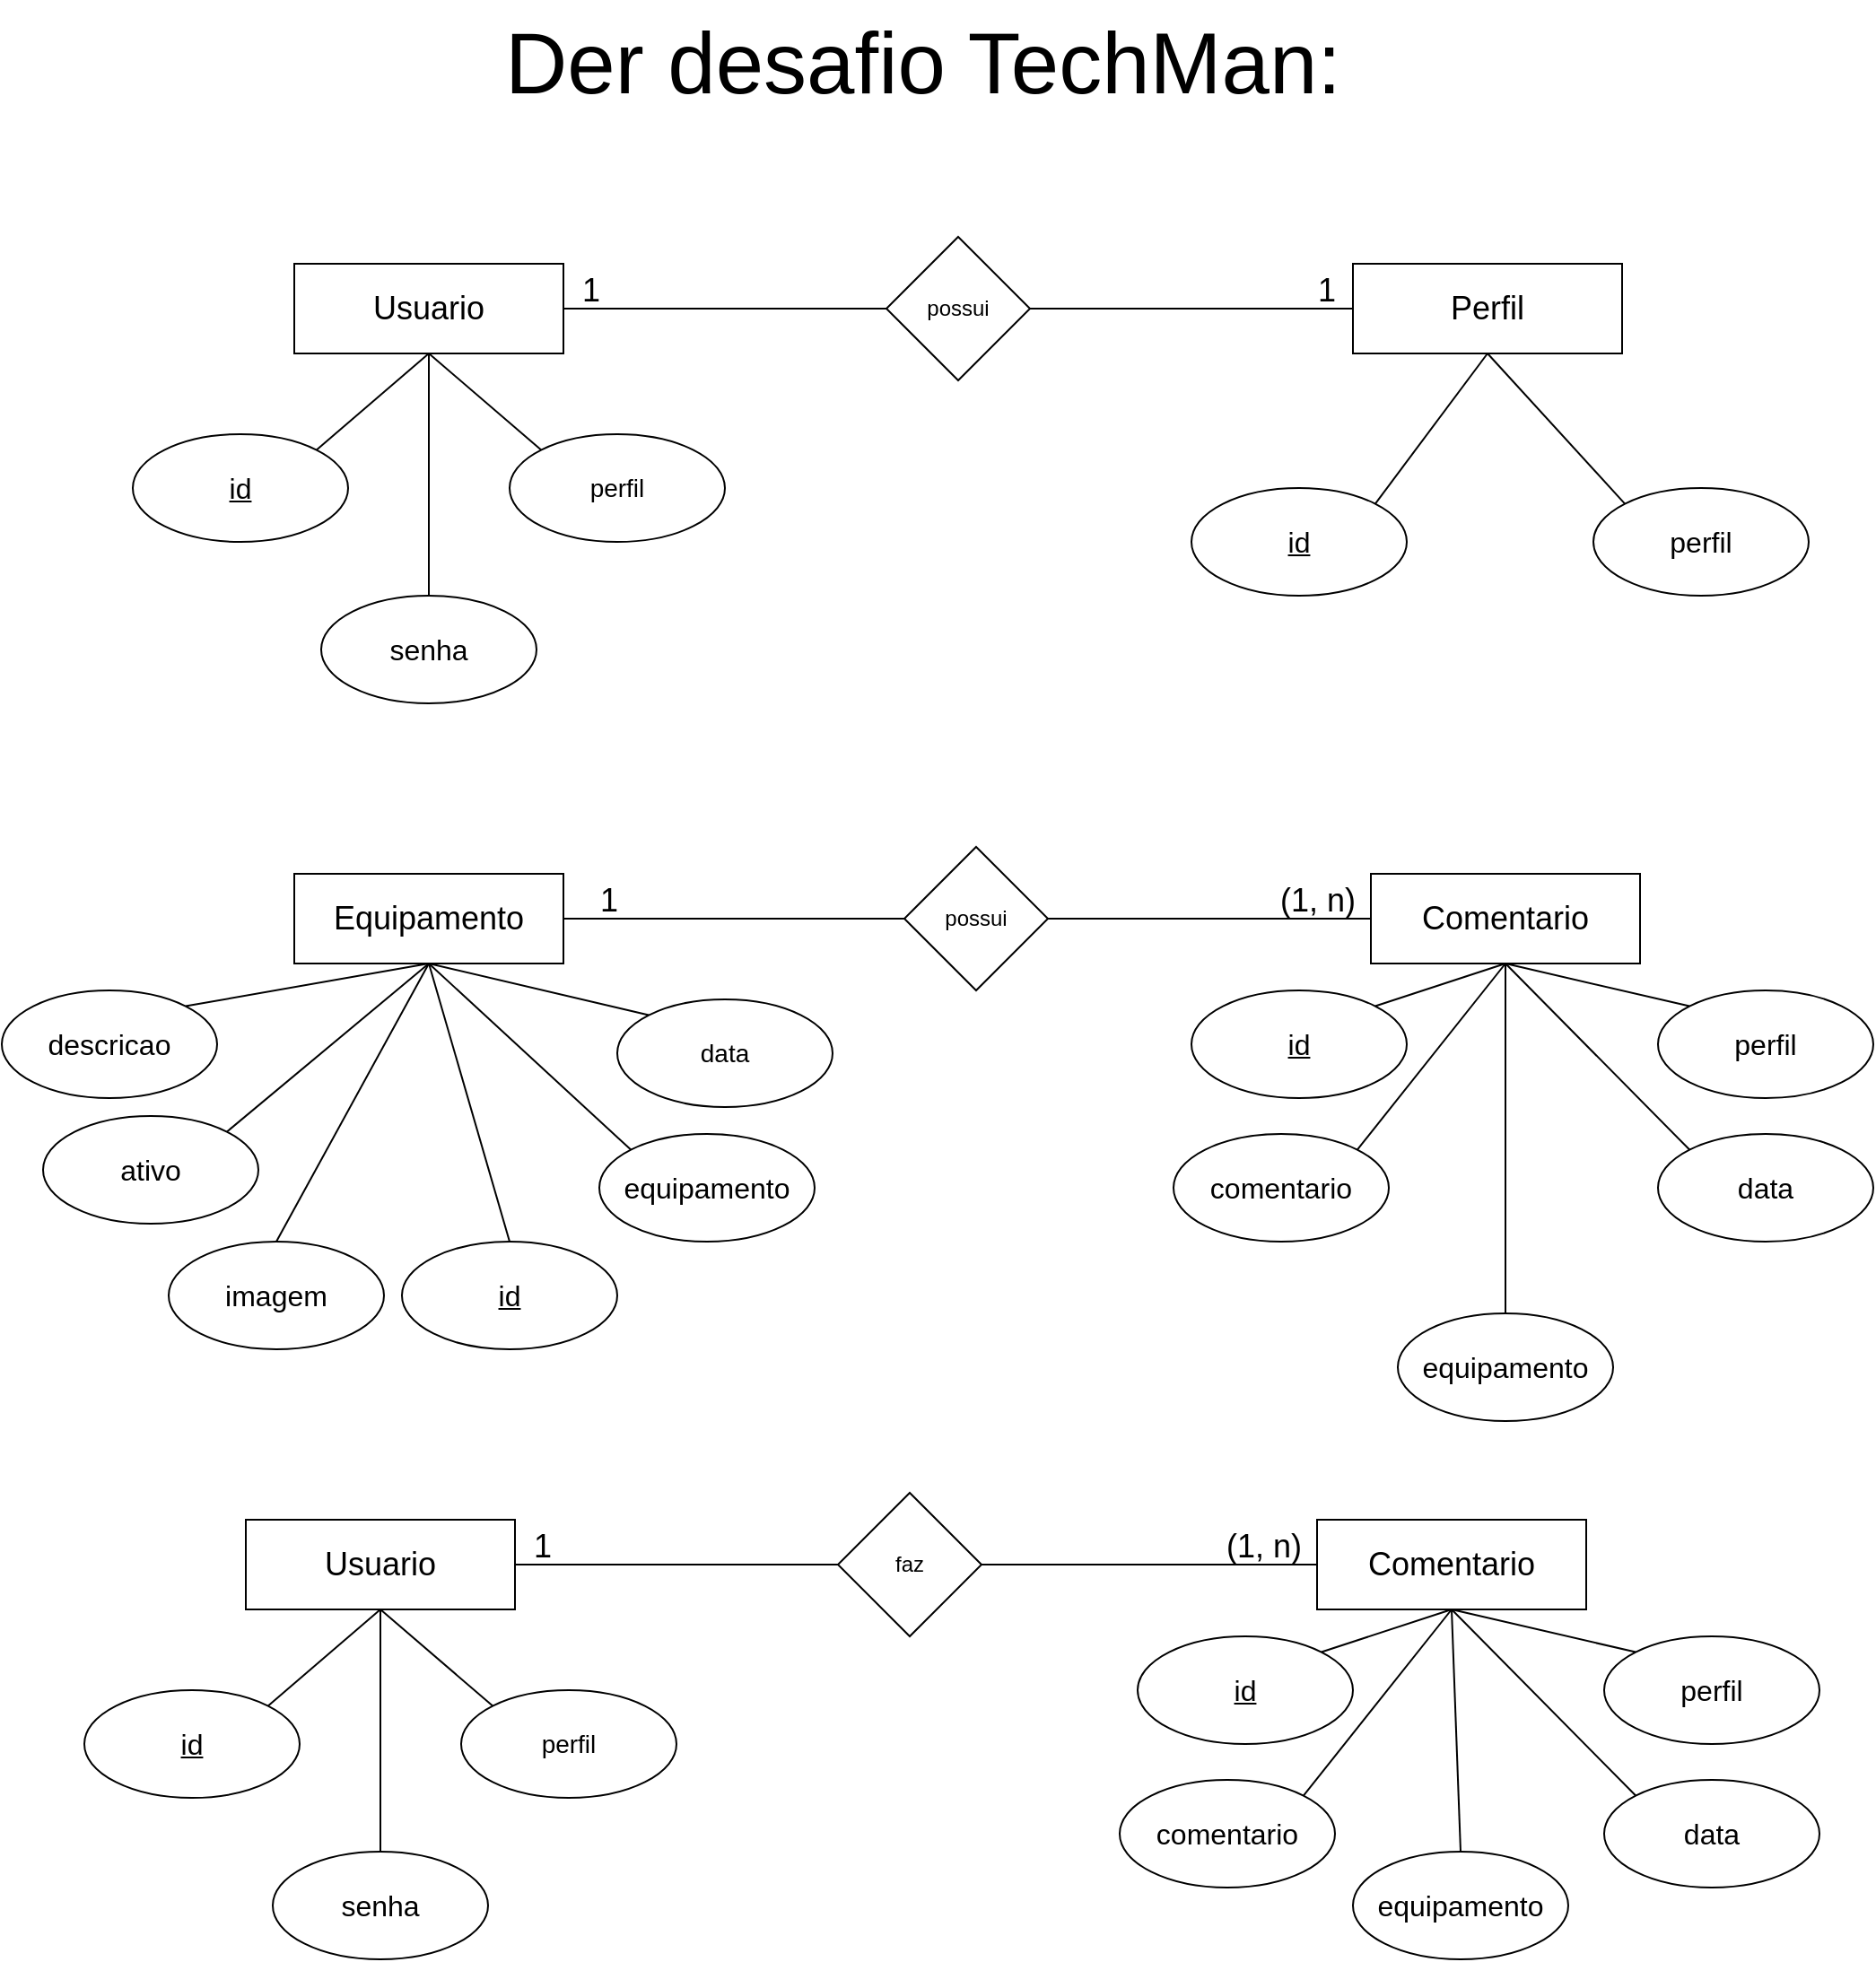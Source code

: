 <mxfile version="21.1.8" type="device">
  <diagram name="Página-1" id="iLrlkgmCJSCl_Zy9NutN">
    <mxGraphModel dx="2261" dy="796" grid="1" gridSize="10" guides="1" tooltips="1" connect="1" arrows="1" fold="1" page="1" pageScale="1" pageWidth="827" pageHeight="1169" math="0" shadow="0">
      <root>
        <mxCell id="0" />
        <mxCell id="1" parent="0" />
        <mxCell id="gboxFFnKf-YxrjdxIKWj-2" value="&lt;font style=&quot;font-size: 18px;&quot;&gt;Perfil&lt;/font&gt;" style="rounded=0;whiteSpace=wrap;html=1;" vertex="1" parent="1">
          <mxGeometry x="220" y="175" width="150" height="50" as="geometry" />
        </mxCell>
        <mxCell id="gboxFFnKf-YxrjdxIKWj-3" value="&lt;font style=&quot;font-size: 18px;&quot;&gt;Usuario&lt;/font&gt;" style="rounded=0;whiteSpace=wrap;html=1;" vertex="1" parent="1">
          <mxGeometry x="-370" y="175" width="150" height="50" as="geometry" />
        </mxCell>
        <mxCell id="gboxFFnKf-YxrjdxIKWj-5" value="&lt;span style=&quot;font-size: 48px;&quot;&gt;Der desafio TechMan:&lt;/span&gt;" style="text;html=1;align=center;verticalAlign=middle;resizable=0;points=[];autosize=1;strokeColor=none;fillColor=none;" vertex="1" parent="1">
          <mxGeometry x="-265" y="28" width="490" height="70" as="geometry" />
        </mxCell>
        <mxCell id="gboxFFnKf-YxrjdxIKWj-6" value="possui" style="rhombus;whiteSpace=wrap;html=1;" vertex="1" parent="1">
          <mxGeometry x="-40" y="160" width="80" height="80" as="geometry" />
        </mxCell>
        <mxCell id="gboxFFnKf-YxrjdxIKWj-9" value="" style="endArrow=none;html=1;rounded=0;exitX=1;exitY=0.5;exitDx=0;exitDy=0;entryX=0;entryY=0.5;entryDx=0;entryDy=0;" edge="1" parent="1" source="gboxFFnKf-YxrjdxIKWj-3" target="gboxFFnKf-YxrjdxIKWj-6">
          <mxGeometry width="50" height="50" relative="1" as="geometry">
            <mxPoint x="10" y="300" as="sourcePoint" />
            <mxPoint x="60" y="250" as="targetPoint" />
          </mxGeometry>
        </mxCell>
        <mxCell id="gboxFFnKf-YxrjdxIKWj-10" value="" style="endArrow=none;html=1;rounded=0;entryX=0;entryY=0.5;entryDx=0;entryDy=0;exitX=1;exitY=0.5;exitDx=0;exitDy=0;" edge="1" parent="1" source="gboxFFnKf-YxrjdxIKWj-6" target="gboxFFnKf-YxrjdxIKWj-2">
          <mxGeometry width="50" height="50" relative="1" as="geometry">
            <mxPoint x="20" y="310" as="sourcePoint" />
            <mxPoint x="70" y="260" as="targetPoint" />
          </mxGeometry>
        </mxCell>
        <mxCell id="gboxFFnKf-YxrjdxIKWj-11" value="&lt;font style=&quot;font-size: 18px;&quot;&gt;1&lt;/font&gt;" style="text;html=1;align=center;verticalAlign=middle;resizable=0;points=[];autosize=1;strokeColor=none;fillColor=none;" vertex="1" parent="1">
          <mxGeometry x="-220" y="170" width="30" height="40" as="geometry" />
        </mxCell>
        <mxCell id="gboxFFnKf-YxrjdxIKWj-12" value="&lt;font style=&quot;font-size: 18px;&quot;&gt;1&lt;/font&gt;" style="text;html=1;align=center;verticalAlign=middle;resizable=0;points=[];autosize=1;strokeColor=none;fillColor=none;" vertex="1" parent="1">
          <mxGeometry x="190" y="170" width="30" height="40" as="geometry" />
        </mxCell>
        <mxCell id="gboxFFnKf-YxrjdxIKWj-13" value="&lt;font size=&quot;3&quot;&gt;perfil&lt;/font&gt;" style="ellipse;whiteSpace=wrap;html=1;" vertex="1" parent="1">
          <mxGeometry x="354" y="300" width="120" height="60" as="geometry" />
        </mxCell>
        <mxCell id="gboxFFnKf-YxrjdxIKWj-14" value="&lt;font size=&quot;3&quot;&gt;&lt;u&gt;id&lt;/u&gt;&lt;/font&gt;" style="ellipse;whiteSpace=wrap;html=1;" vertex="1" parent="1">
          <mxGeometry x="-460" y="270" width="120" height="60" as="geometry" />
        </mxCell>
        <mxCell id="gboxFFnKf-YxrjdxIKWj-15" value="&lt;font style=&quot;font-size: 14px;&quot;&gt;perfil&lt;/font&gt;" style="ellipse;whiteSpace=wrap;html=1;" vertex="1" parent="1">
          <mxGeometry x="-250" y="270" width="120" height="60" as="geometry" />
        </mxCell>
        <mxCell id="gboxFFnKf-YxrjdxIKWj-16" value="&lt;font size=&quot;3&quot;&gt;senha&lt;/font&gt;" style="ellipse;whiteSpace=wrap;html=1;" vertex="1" parent="1">
          <mxGeometry x="-355" y="360" width="120" height="60" as="geometry" />
        </mxCell>
        <mxCell id="gboxFFnKf-YxrjdxIKWj-17" value="&lt;font size=&quot;3&quot;&gt;&lt;u&gt;id&lt;/u&gt;&lt;/font&gt;" style="ellipse;whiteSpace=wrap;html=1;" vertex="1" parent="1">
          <mxGeometry x="130" y="300" width="120" height="60" as="geometry" />
        </mxCell>
        <mxCell id="gboxFFnKf-YxrjdxIKWj-18" value="" style="endArrow=none;html=1;rounded=0;entryX=0;entryY=0;entryDx=0;entryDy=0;exitX=0.5;exitY=1;exitDx=0;exitDy=0;" edge="1" parent="1" source="gboxFFnKf-YxrjdxIKWj-3" target="gboxFFnKf-YxrjdxIKWj-15">
          <mxGeometry width="50" height="50" relative="1" as="geometry">
            <mxPoint x="-290" y="230" as="sourcePoint" />
            <mxPoint x="230" y="210" as="targetPoint" />
          </mxGeometry>
        </mxCell>
        <mxCell id="gboxFFnKf-YxrjdxIKWj-19" value="" style="endArrow=none;html=1;rounded=0;entryX=1;entryY=0;entryDx=0;entryDy=0;exitX=0.5;exitY=1;exitDx=0;exitDy=0;" edge="1" parent="1" source="gboxFFnKf-YxrjdxIKWj-3" target="gboxFFnKf-YxrjdxIKWj-14">
          <mxGeometry width="50" height="50" relative="1" as="geometry">
            <mxPoint x="60" y="220" as="sourcePoint" />
            <mxPoint x="240" y="220" as="targetPoint" />
          </mxGeometry>
        </mxCell>
        <mxCell id="gboxFFnKf-YxrjdxIKWj-20" value="" style="endArrow=none;html=1;rounded=0;entryX=0.5;entryY=0;entryDx=0;entryDy=0;exitX=0.5;exitY=1;exitDx=0;exitDy=0;" edge="1" parent="1" source="gboxFFnKf-YxrjdxIKWj-3" target="gboxFFnKf-YxrjdxIKWj-16">
          <mxGeometry width="50" height="50" relative="1" as="geometry">
            <mxPoint x="70" y="230" as="sourcePoint" />
            <mxPoint x="250" y="230" as="targetPoint" />
          </mxGeometry>
        </mxCell>
        <mxCell id="gboxFFnKf-YxrjdxIKWj-21" value="" style="endArrow=none;html=1;rounded=0;entryX=0.5;entryY=1;entryDx=0;entryDy=0;exitX=1;exitY=0;exitDx=0;exitDy=0;" edge="1" parent="1" source="gboxFFnKf-YxrjdxIKWj-17" target="gboxFFnKf-YxrjdxIKWj-2">
          <mxGeometry width="50" height="50" relative="1" as="geometry">
            <mxPoint x="50" y="210" as="sourcePoint" />
            <mxPoint x="230" y="210" as="targetPoint" />
          </mxGeometry>
        </mxCell>
        <mxCell id="gboxFFnKf-YxrjdxIKWj-22" value="" style="endArrow=none;html=1;rounded=0;entryX=0.5;entryY=1;entryDx=0;entryDy=0;exitX=0;exitY=0;exitDx=0;exitDy=0;" edge="1" parent="1" source="gboxFFnKf-YxrjdxIKWj-13" target="gboxFFnKf-YxrjdxIKWj-2">
          <mxGeometry width="50" height="50" relative="1" as="geometry">
            <mxPoint x="60" y="220" as="sourcePoint" />
            <mxPoint x="240" y="220" as="targetPoint" />
          </mxGeometry>
        </mxCell>
        <mxCell id="gboxFFnKf-YxrjdxIKWj-24" value="&lt;font style=&quot;font-size: 18px;&quot;&gt;Comentario&lt;/font&gt;" style="rounded=0;whiteSpace=wrap;html=1;" vertex="1" parent="1">
          <mxGeometry x="230" y="515" width="150" height="50" as="geometry" />
        </mxCell>
        <mxCell id="gboxFFnKf-YxrjdxIKWj-25" value="&lt;font style=&quot;font-size: 18px;&quot;&gt;Equipamento&lt;/font&gt;" style="rounded=0;whiteSpace=wrap;html=1;" vertex="1" parent="1">
          <mxGeometry x="-370" y="515" width="150" height="50" as="geometry" />
        </mxCell>
        <mxCell id="gboxFFnKf-YxrjdxIKWj-26" value="possui" style="rhombus;whiteSpace=wrap;html=1;" vertex="1" parent="1">
          <mxGeometry x="-30" y="500" width="80" height="80" as="geometry" />
        </mxCell>
        <mxCell id="gboxFFnKf-YxrjdxIKWj-27" value="" style="endArrow=none;html=1;rounded=0;exitX=1;exitY=0.5;exitDx=0;exitDy=0;entryX=0;entryY=0.5;entryDx=0;entryDy=0;" edge="1" parent="1" source="gboxFFnKf-YxrjdxIKWj-25" target="gboxFFnKf-YxrjdxIKWj-26">
          <mxGeometry width="50" height="50" relative="1" as="geometry">
            <mxPoint x="20" y="640" as="sourcePoint" />
            <mxPoint x="70" y="590" as="targetPoint" />
          </mxGeometry>
        </mxCell>
        <mxCell id="gboxFFnKf-YxrjdxIKWj-28" value="" style="endArrow=none;html=1;rounded=0;entryX=0;entryY=0.5;entryDx=0;entryDy=0;exitX=1;exitY=0.5;exitDx=0;exitDy=0;" edge="1" parent="1" source="gboxFFnKf-YxrjdxIKWj-26" target="gboxFFnKf-YxrjdxIKWj-24">
          <mxGeometry width="50" height="50" relative="1" as="geometry">
            <mxPoint x="30" y="650" as="sourcePoint" />
            <mxPoint x="80" y="600" as="targetPoint" />
          </mxGeometry>
        </mxCell>
        <mxCell id="gboxFFnKf-YxrjdxIKWj-29" value="&lt;font style=&quot;font-size: 18px;&quot;&gt;1&lt;/font&gt;" style="text;html=1;align=center;verticalAlign=middle;resizable=0;points=[];autosize=1;strokeColor=none;fillColor=none;" vertex="1" parent="1">
          <mxGeometry x="-210" y="510" width="30" height="40" as="geometry" />
        </mxCell>
        <mxCell id="gboxFFnKf-YxrjdxIKWj-30" value="&lt;font style=&quot;font-size: 18px;&quot;&gt;(1, n)&lt;/font&gt;" style="text;html=1;align=center;verticalAlign=middle;resizable=0;points=[];autosize=1;strokeColor=none;fillColor=none;" vertex="1" parent="1">
          <mxGeometry x="165" y="510" width="70" height="40" as="geometry" />
        </mxCell>
        <mxCell id="gboxFFnKf-YxrjdxIKWj-31" value="&lt;font size=&quot;3&quot;&gt;perfil&lt;/font&gt;" style="ellipse;whiteSpace=wrap;html=1;" vertex="1" parent="1">
          <mxGeometry x="390" y="580" width="120" height="60" as="geometry" />
        </mxCell>
        <mxCell id="gboxFFnKf-YxrjdxIKWj-32" value="&lt;font size=&quot;3&quot;&gt;descricao&lt;/font&gt;" style="ellipse;whiteSpace=wrap;html=1;" vertex="1" parent="1">
          <mxGeometry x="-533" y="580" width="120" height="60" as="geometry" />
        </mxCell>
        <mxCell id="gboxFFnKf-YxrjdxIKWj-33" value="&lt;font style=&quot;font-size: 14px;&quot;&gt;data&lt;/font&gt;" style="ellipse;whiteSpace=wrap;html=1;" vertex="1" parent="1">
          <mxGeometry x="-190" y="585" width="120" height="60" as="geometry" />
        </mxCell>
        <mxCell id="gboxFFnKf-YxrjdxIKWj-34" value="&lt;font size=&quot;3&quot;&gt;ativo&lt;/font&gt;" style="ellipse;whiteSpace=wrap;html=1;" vertex="1" parent="1">
          <mxGeometry x="-510" y="650" width="120" height="60" as="geometry" />
        </mxCell>
        <mxCell id="gboxFFnKf-YxrjdxIKWj-35" value="&lt;font size=&quot;3&quot;&gt;&lt;u&gt;id&lt;/u&gt;&lt;/font&gt;" style="ellipse;whiteSpace=wrap;html=1;" vertex="1" parent="1">
          <mxGeometry x="130" y="580" width="120" height="60" as="geometry" />
        </mxCell>
        <mxCell id="gboxFFnKf-YxrjdxIKWj-36" value="" style="endArrow=none;html=1;rounded=0;entryX=0;entryY=0;entryDx=0;entryDy=0;exitX=0.5;exitY=1;exitDx=0;exitDy=0;" edge="1" parent="1" source="gboxFFnKf-YxrjdxIKWj-25" target="gboxFFnKf-YxrjdxIKWj-33">
          <mxGeometry width="50" height="50" relative="1" as="geometry">
            <mxPoint x="-280" y="570" as="sourcePoint" />
            <mxPoint x="240" y="550" as="targetPoint" />
          </mxGeometry>
        </mxCell>
        <mxCell id="gboxFFnKf-YxrjdxIKWj-37" value="" style="endArrow=none;html=1;rounded=0;entryX=1;entryY=0;entryDx=0;entryDy=0;exitX=0.5;exitY=1;exitDx=0;exitDy=0;" edge="1" parent="1" source="gboxFFnKf-YxrjdxIKWj-25" target="gboxFFnKf-YxrjdxIKWj-32">
          <mxGeometry width="50" height="50" relative="1" as="geometry">
            <mxPoint x="70" y="560" as="sourcePoint" />
            <mxPoint x="250" y="560" as="targetPoint" />
          </mxGeometry>
        </mxCell>
        <mxCell id="gboxFFnKf-YxrjdxIKWj-38" value="" style="endArrow=none;html=1;rounded=0;entryX=1;entryY=0;entryDx=0;entryDy=0;exitX=0.5;exitY=1;exitDx=0;exitDy=0;" edge="1" parent="1" source="gboxFFnKf-YxrjdxIKWj-25" target="gboxFFnKf-YxrjdxIKWj-34">
          <mxGeometry width="50" height="50" relative="1" as="geometry">
            <mxPoint x="80" y="570" as="sourcePoint" />
            <mxPoint x="260" y="570" as="targetPoint" />
          </mxGeometry>
        </mxCell>
        <mxCell id="gboxFFnKf-YxrjdxIKWj-39" value="" style="endArrow=none;html=1;rounded=0;entryX=0.5;entryY=1;entryDx=0;entryDy=0;exitX=1;exitY=0;exitDx=0;exitDy=0;" edge="1" parent="1" source="gboxFFnKf-YxrjdxIKWj-35" target="gboxFFnKf-YxrjdxIKWj-24">
          <mxGeometry width="50" height="50" relative="1" as="geometry">
            <mxPoint x="60" y="550" as="sourcePoint" />
            <mxPoint x="240" y="550" as="targetPoint" />
          </mxGeometry>
        </mxCell>
        <mxCell id="gboxFFnKf-YxrjdxIKWj-40" value="" style="endArrow=none;html=1;rounded=0;entryX=0.5;entryY=1;entryDx=0;entryDy=0;exitX=0;exitY=0;exitDx=0;exitDy=0;" edge="1" parent="1" source="gboxFFnKf-YxrjdxIKWj-31" target="gboxFFnKf-YxrjdxIKWj-24">
          <mxGeometry width="50" height="50" relative="1" as="geometry">
            <mxPoint x="70" y="560" as="sourcePoint" />
            <mxPoint x="250" y="560" as="targetPoint" />
          </mxGeometry>
        </mxCell>
        <mxCell id="gboxFFnKf-YxrjdxIKWj-41" value="&lt;font size=&quot;3&quot;&gt;&lt;u&gt;id&lt;/u&gt;&lt;/font&gt;" style="ellipse;whiteSpace=wrap;html=1;" vertex="1" parent="1">
          <mxGeometry x="-310" y="720" width="120" height="60" as="geometry" />
        </mxCell>
        <mxCell id="gboxFFnKf-YxrjdxIKWj-42" value="&lt;font size=&quot;3&quot;&gt;equipamento&lt;/font&gt;" style="ellipse;whiteSpace=wrap;html=1;" vertex="1" parent="1">
          <mxGeometry x="-200" y="660" width="120" height="60" as="geometry" />
        </mxCell>
        <mxCell id="gboxFFnKf-YxrjdxIKWj-43" value="&lt;font size=&quot;3&quot;&gt;imagem&lt;/font&gt;" style="ellipse;whiteSpace=wrap;html=1;" vertex="1" parent="1">
          <mxGeometry x="-440" y="720" width="120" height="60" as="geometry" />
        </mxCell>
        <mxCell id="gboxFFnKf-YxrjdxIKWj-44" value="" style="endArrow=none;html=1;rounded=0;entryX=0;entryY=0;entryDx=0;entryDy=0;exitX=0.5;exitY=1;exitDx=0;exitDy=0;" edge="1" parent="1" source="gboxFFnKf-YxrjdxIKWj-25" target="gboxFFnKf-YxrjdxIKWj-42">
          <mxGeometry width="50" height="50" relative="1" as="geometry">
            <mxPoint x="-430" y="520" as="sourcePoint" />
            <mxPoint x="-338" y="629" as="targetPoint" />
          </mxGeometry>
        </mxCell>
        <mxCell id="gboxFFnKf-YxrjdxIKWj-45" value="" style="endArrow=none;html=1;rounded=0;entryX=0.5;entryY=0;entryDx=0;entryDy=0;exitX=0.5;exitY=1;exitDx=0;exitDy=0;" edge="1" parent="1" source="gboxFFnKf-YxrjdxIKWj-25" target="gboxFFnKf-YxrjdxIKWj-43">
          <mxGeometry width="50" height="50" relative="1" as="geometry">
            <mxPoint x="-470" y="590" as="sourcePoint" />
            <mxPoint x="-328" y="639" as="targetPoint" />
          </mxGeometry>
        </mxCell>
        <mxCell id="gboxFFnKf-YxrjdxIKWj-46" value="" style="endArrow=none;html=1;rounded=0;entryX=0.5;entryY=0;entryDx=0;entryDy=0;exitX=0.5;exitY=1;exitDx=0;exitDy=0;" edge="1" parent="1" source="gboxFFnKf-YxrjdxIKWj-25" target="gboxFFnKf-YxrjdxIKWj-41">
          <mxGeometry width="50" height="50" relative="1" as="geometry">
            <mxPoint x="-520" y="440" as="sourcePoint" />
            <mxPoint x="-318" y="649" as="targetPoint" />
          </mxGeometry>
        </mxCell>
        <mxCell id="gboxFFnKf-YxrjdxIKWj-50" value="&lt;font size=&quot;3&quot;&gt;data&lt;/font&gt;" style="ellipse;whiteSpace=wrap;html=1;" vertex="1" parent="1">
          <mxGeometry x="390" y="660" width="120" height="60" as="geometry" />
        </mxCell>
        <mxCell id="gboxFFnKf-YxrjdxIKWj-51" value="&lt;font size=&quot;3&quot;&gt;equipamento&lt;/font&gt;" style="ellipse;whiteSpace=wrap;html=1;" vertex="1" parent="1">
          <mxGeometry x="245" y="760" width="120" height="60" as="geometry" />
        </mxCell>
        <mxCell id="gboxFFnKf-YxrjdxIKWj-52" value="&lt;font size=&quot;3&quot;&gt;comentario&lt;/font&gt;" style="ellipse;whiteSpace=wrap;html=1;" vertex="1" parent="1">
          <mxGeometry x="120" y="660" width="120" height="60" as="geometry" />
        </mxCell>
        <mxCell id="gboxFFnKf-YxrjdxIKWj-53" value="" style="endArrow=none;html=1;rounded=0;entryX=0.5;entryY=1;entryDx=0;entryDy=0;exitX=1;exitY=0;exitDx=0;exitDy=0;" edge="1" parent="1" source="gboxFFnKf-YxrjdxIKWj-52" target="gboxFFnKf-YxrjdxIKWj-24">
          <mxGeometry width="50" height="50" relative="1" as="geometry">
            <mxPoint x="252" y="659" as="sourcePoint" />
            <mxPoint x="315" y="575" as="targetPoint" />
          </mxGeometry>
        </mxCell>
        <mxCell id="gboxFFnKf-YxrjdxIKWj-54" value="" style="endArrow=none;html=1;rounded=0;entryX=0.5;entryY=1;entryDx=0;entryDy=0;exitX=0;exitY=0;exitDx=0;exitDy=0;" edge="1" parent="1" source="gboxFFnKf-YxrjdxIKWj-50" target="gboxFFnKf-YxrjdxIKWj-24">
          <mxGeometry width="50" height="50" relative="1" as="geometry">
            <mxPoint x="530" y="774" as="sourcePoint" />
            <mxPoint x="593" y="690" as="targetPoint" />
          </mxGeometry>
        </mxCell>
        <mxCell id="gboxFFnKf-YxrjdxIKWj-55" value="" style="endArrow=none;html=1;rounded=0;entryX=0.5;entryY=1;entryDx=0;entryDy=0;exitX=0.5;exitY=0;exitDx=0;exitDy=0;" edge="1" parent="1" source="gboxFFnKf-YxrjdxIKWj-51" target="gboxFFnKf-YxrjdxIKWj-24">
          <mxGeometry width="50" height="50" relative="1" as="geometry">
            <mxPoint x="430" y="764" as="sourcePoint" />
            <mxPoint x="493" y="680" as="targetPoint" />
          </mxGeometry>
        </mxCell>
        <mxCell id="gboxFFnKf-YxrjdxIKWj-57" value="&lt;font style=&quot;font-size: 18px;&quot;&gt;Usuario&lt;/font&gt;" style="rounded=0;whiteSpace=wrap;html=1;" vertex="1" parent="1">
          <mxGeometry x="-397" y="875" width="150" height="50" as="geometry" />
        </mxCell>
        <mxCell id="gboxFFnKf-YxrjdxIKWj-58" value="faz" style="rhombus;whiteSpace=wrap;html=1;" vertex="1" parent="1">
          <mxGeometry x="-67" y="860" width="80" height="80" as="geometry" />
        </mxCell>
        <mxCell id="gboxFFnKf-YxrjdxIKWj-59" value="" style="endArrow=none;html=1;rounded=0;exitX=1;exitY=0.5;exitDx=0;exitDy=0;entryX=0;entryY=0.5;entryDx=0;entryDy=0;" edge="1" parent="1" source="gboxFFnKf-YxrjdxIKWj-57" target="gboxFFnKf-YxrjdxIKWj-58">
          <mxGeometry width="50" height="50" relative="1" as="geometry">
            <mxPoint x="-17" y="1000" as="sourcePoint" />
            <mxPoint x="33" y="950" as="targetPoint" />
          </mxGeometry>
        </mxCell>
        <mxCell id="gboxFFnKf-YxrjdxIKWj-61" value="&lt;font style=&quot;font-size: 18px;&quot;&gt;1&lt;/font&gt;" style="text;html=1;align=center;verticalAlign=middle;resizable=0;points=[];autosize=1;strokeColor=none;fillColor=none;" vertex="1" parent="1">
          <mxGeometry x="-247" y="870" width="30" height="40" as="geometry" />
        </mxCell>
        <mxCell id="gboxFFnKf-YxrjdxIKWj-64" value="&lt;font size=&quot;3&quot;&gt;&lt;u&gt;id&lt;/u&gt;&lt;/font&gt;" style="ellipse;whiteSpace=wrap;html=1;" vertex="1" parent="1">
          <mxGeometry x="-487" y="970" width="120" height="60" as="geometry" />
        </mxCell>
        <mxCell id="gboxFFnKf-YxrjdxIKWj-65" value="&lt;font style=&quot;font-size: 14px;&quot;&gt;perfil&lt;/font&gt;" style="ellipse;whiteSpace=wrap;html=1;" vertex="1" parent="1">
          <mxGeometry x="-277" y="970" width="120" height="60" as="geometry" />
        </mxCell>
        <mxCell id="gboxFFnKf-YxrjdxIKWj-66" value="&lt;font size=&quot;3&quot;&gt;senha&lt;/font&gt;" style="ellipse;whiteSpace=wrap;html=1;" vertex="1" parent="1">
          <mxGeometry x="-382" y="1060" width="120" height="60" as="geometry" />
        </mxCell>
        <mxCell id="gboxFFnKf-YxrjdxIKWj-68" value="" style="endArrow=none;html=1;rounded=0;entryX=0;entryY=0;entryDx=0;entryDy=0;exitX=0.5;exitY=1;exitDx=0;exitDy=0;" edge="1" parent="1" source="gboxFFnKf-YxrjdxIKWj-57" target="gboxFFnKf-YxrjdxIKWj-65">
          <mxGeometry width="50" height="50" relative="1" as="geometry">
            <mxPoint x="-317" y="930" as="sourcePoint" />
            <mxPoint x="203" y="910" as="targetPoint" />
          </mxGeometry>
        </mxCell>
        <mxCell id="gboxFFnKf-YxrjdxIKWj-69" value="" style="endArrow=none;html=1;rounded=0;entryX=1;entryY=0;entryDx=0;entryDy=0;exitX=0.5;exitY=1;exitDx=0;exitDy=0;" edge="1" parent="1" source="gboxFFnKf-YxrjdxIKWj-57" target="gboxFFnKf-YxrjdxIKWj-64">
          <mxGeometry width="50" height="50" relative="1" as="geometry">
            <mxPoint x="33" y="920" as="sourcePoint" />
            <mxPoint x="213" y="920" as="targetPoint" />
          </mxGeometry>
        </mxCell>
        <mxCell id="gboxFFnKf-YxrjdxIKWj-70" value="" style="endArrow=none;html=1;rounded=0;entryX=0.5;entryY=0;entryDx=0;entryDy=0;exitX=0.5;exitY=1;exitDx=0;exitDy=0;" edge="1" parent="1" source="gboxFFnKf-YxrjdxIKWj-57" target="gboxFFnKf-YxrjdxIKWj-66">
          <mxGeometry width="50" height="50" relative="1" as="geometry">
            <mxPoint x="43" y="930" as="sourcePoint" />
            <mxPoint x="223" y="930" as="targetPoint" />
          </mxGeometry>
        </mxCell>
        <mxCell id="gboxFFnKf-YxrjdxIKWj-86" value="&lt;font style=&quot;font-size: 18px;&quot;&gt;Comentario&lt;/font&gt;" style="rounded=0;whiteSpace=wrap;html=1;" vertex="1" parent="1">
          <mxGeometry x="200" y="875" width="150" height="50" as="geometry" />
        </mxCell>
        <mxCell id="gboxFFnKf-YxrjdxIKWj-87" value="" style="endArrow=none;html=1;rounded=0;entryX=0;entryY=0.5;entryDx=0;entryDy=0;exitX=1;exitY=0.5;exitDx=0;exitDy=0;" edge="1" parent="1" target="gboxFFnKf-YxrjdxIKWj-86" source="gboxFFnKf-YxrjdxIKWj-58">
          <mxGeometry width="50" height="50" relative="1" as="geometry">
            <mxPoint x="20" y="900" as="sourcePoint" />
            <mxPoint x="50" y="960" as="targetPoint" />
          </mxGeometry>
        </mxCell>
        <mxCell id="gboxFFnKf-YxrjdxIKWj-88" value="&lt;font style=&quot;font-size: 18px;&quot;&gt;(1, n)&lt;/font&gt;" style="text;html=1;align=center;verticalAlign=middle;resizable=0;points=[];autosize=1;strokeColor=none;fillColor=none;" vertex="1" parent="1">
          <mxGeometry x="135" y="870" width="70" height="40" as="geometry" />
        </mxCell>
        <mxCell id="gboxFFnKf-YxrjdxIKWj-89" value="&lt;font size=&quot;3&quot;&gt;perfil&lt;/font&gt;" style="ellipse;whiteSpace=wrap;html=1;" vertex="1" parent="1">
          <mxGeometry x="360" y="940" width="120" height="60" as="geometry" />
        </mxCell>
        <mxCell id="gboxFFnKf-YxrjdxIKWj-90" value="&lt;font size=&quot;3&quot;&gt;&lt;u&gt;id&lt;/u&gt;&lt;/font&gt;" style="ellipse;whiteSpace=wrap;html=1;" vertex="1" parent="1">
          <mxGeometry x="100" y="940" width="120" height="60" as="geometry" />
        </mxCell>
        <mxCell id="gboxFFnKf-YxrjdxIKWj-91" value="" style="endArrow=none;html=1;rounded=0;entryX=0.5;entryY=1;entryDx=0;entryDy=0;exitX=1;exitY=0;exitDx=0;exitDy=0;" edge="1" parent="1" source="gboxFFnKf-YxrjdxIKWj-90" target="gboxFFnKf-YxrjdxIKWj-86">
          <mxGeometry width="50" height="50" relative="1" as="geometry">
            <mxPoint x="30" y="910" as="sourcePoint" />
            <mxPoint x="210" y="910" as="targetPoint" />
          </mxGeometry>
        </mxCell>
        <mxCell id="gboxFFnKf-YxrjdxIKWj-92" value="" style="endArrow=none;html=1;rounded=0;entryX=0.5;entryY=1;entryDx=0;entryDy=0;exitX=0;exitY=0;exitDx=0;exitDy=0;" edge="1" parent="1" source="gboxFFnKf-YxrjdxIKWj-89" target="gboxFFnKf-YxrjdxIKWj-86">
          <mxGeometry width="50" height="50" relative="1" as="geometry">
            <mxPoint x="40" y="920" as="sourcePoint" />
            <mxPoint x="220" y="920" as="targetPoint" />
          </mxGeometry>
        </mxCell>
        <mxCell id="gboxFFnKf-YxrjdxIKWj-93" value="&lt;font size=&quot;3&quot;&gt;data&lt;/font&gt;" style="ellipse;whiteSpace=wrap;html=1;" vertex="1" parent="1">
          <mxGeometry x="360" y="1020" width="120" height="60" as="geometry" />
        </mxCell>
        <mxCell id="gboxFFnKf-YxrjdxIKWj-94" value="&lt;font size=&quot;3&quot;&gt;equipamento&lt;/font&gt;" style="ellipse;whiteSpace=wrap;html=1;" vertex="1" parent="1">
          <mxGeometry x="220" y="1060" width="120" height="60" as="geometry" />
        </mxCell>
        <mxCell id="gboxFFnKf-YxrjdxIKWj-95" value="&lt;font size=&quot;3&quot;&gt;comentario&lt;/font&gt;" style="ellipse;whiteSpace=wrap;html=1;" vertex="1" parent="1">
          <mxGeometry x="90" y="1020" width="120" height="60" as="geometry" />
        </mxCell>
        <mxCell id="gboxFFnKf-YxrjdxIKWj-96" value="" style="endArrow=none;html=1;rounded=0;entryX=0.5;entryY=1;entryDx=0;entryDy=0;exitX=1;exitY=0;exitDx=0;exitDy=0;" edge="1" parent="1" source="gboxFFnKf-YxrjdxIKWj-95" target="gboxFFnKf-YxrjdxIKWj-86">
          <mxGeometry width="50" height="50" relative="1" as="geometry">
            <mxPoint x="222" y="1019" as="sourcePoint" />
            <mxPoint x="285" y="935" as="targetPoint" />
          </mxGeometry>
        </mxCell>
        <mxCell id="gboxFFnKf-YxrjdxIKWj-97" value="" style="endArrow=none;html=1;rounded=0;entryX=0.5;entryY=1;entryDx=0;entryDy=0;exitX=0;exitY=0;exitDx=0;exitDy=0;" edge="1" parent="1" source="gboxFFnKf-YxrjdxIKWj-93" target="gboxFFnKf-YxrjdxIKWj-86">
          <mxGeometry width="50" height="50" relative="1" as="geometry">
            <mxPoint x="500" y="1134" as="sourcePoint" />
            <mxPoint x="563" y="1050" as="targetPoint" />
          </mxGeometry>
        </mxCell>
        <mxCell id="gboxFFnKf-YxrjdxIKWj-98" value="" style="endArrow=none;html=1;rounded=0;entryX=0.5;entryY=1;entryDx=0;entryDy=0;exitX=0.5;exitY=0;exitDx=0;exitDy=0;" edge="1" parent="1" source="gboxFFnKf-YxrjdxIKWj-94" target="gboxFFnKf-YxrjdxIKWj-86">
          <mxGeometry width="50" height="50" relative="1" as="geometry">
            <mxPoint x="400" y="1124" as="sourcePoint" />
            <mxPoint x="463" y="1040" as="targetPoint" />
          </mxGeometry>
        </mxCell>
      </root>
    </mxGraphModel>
  </diagram>
</mxfile>
